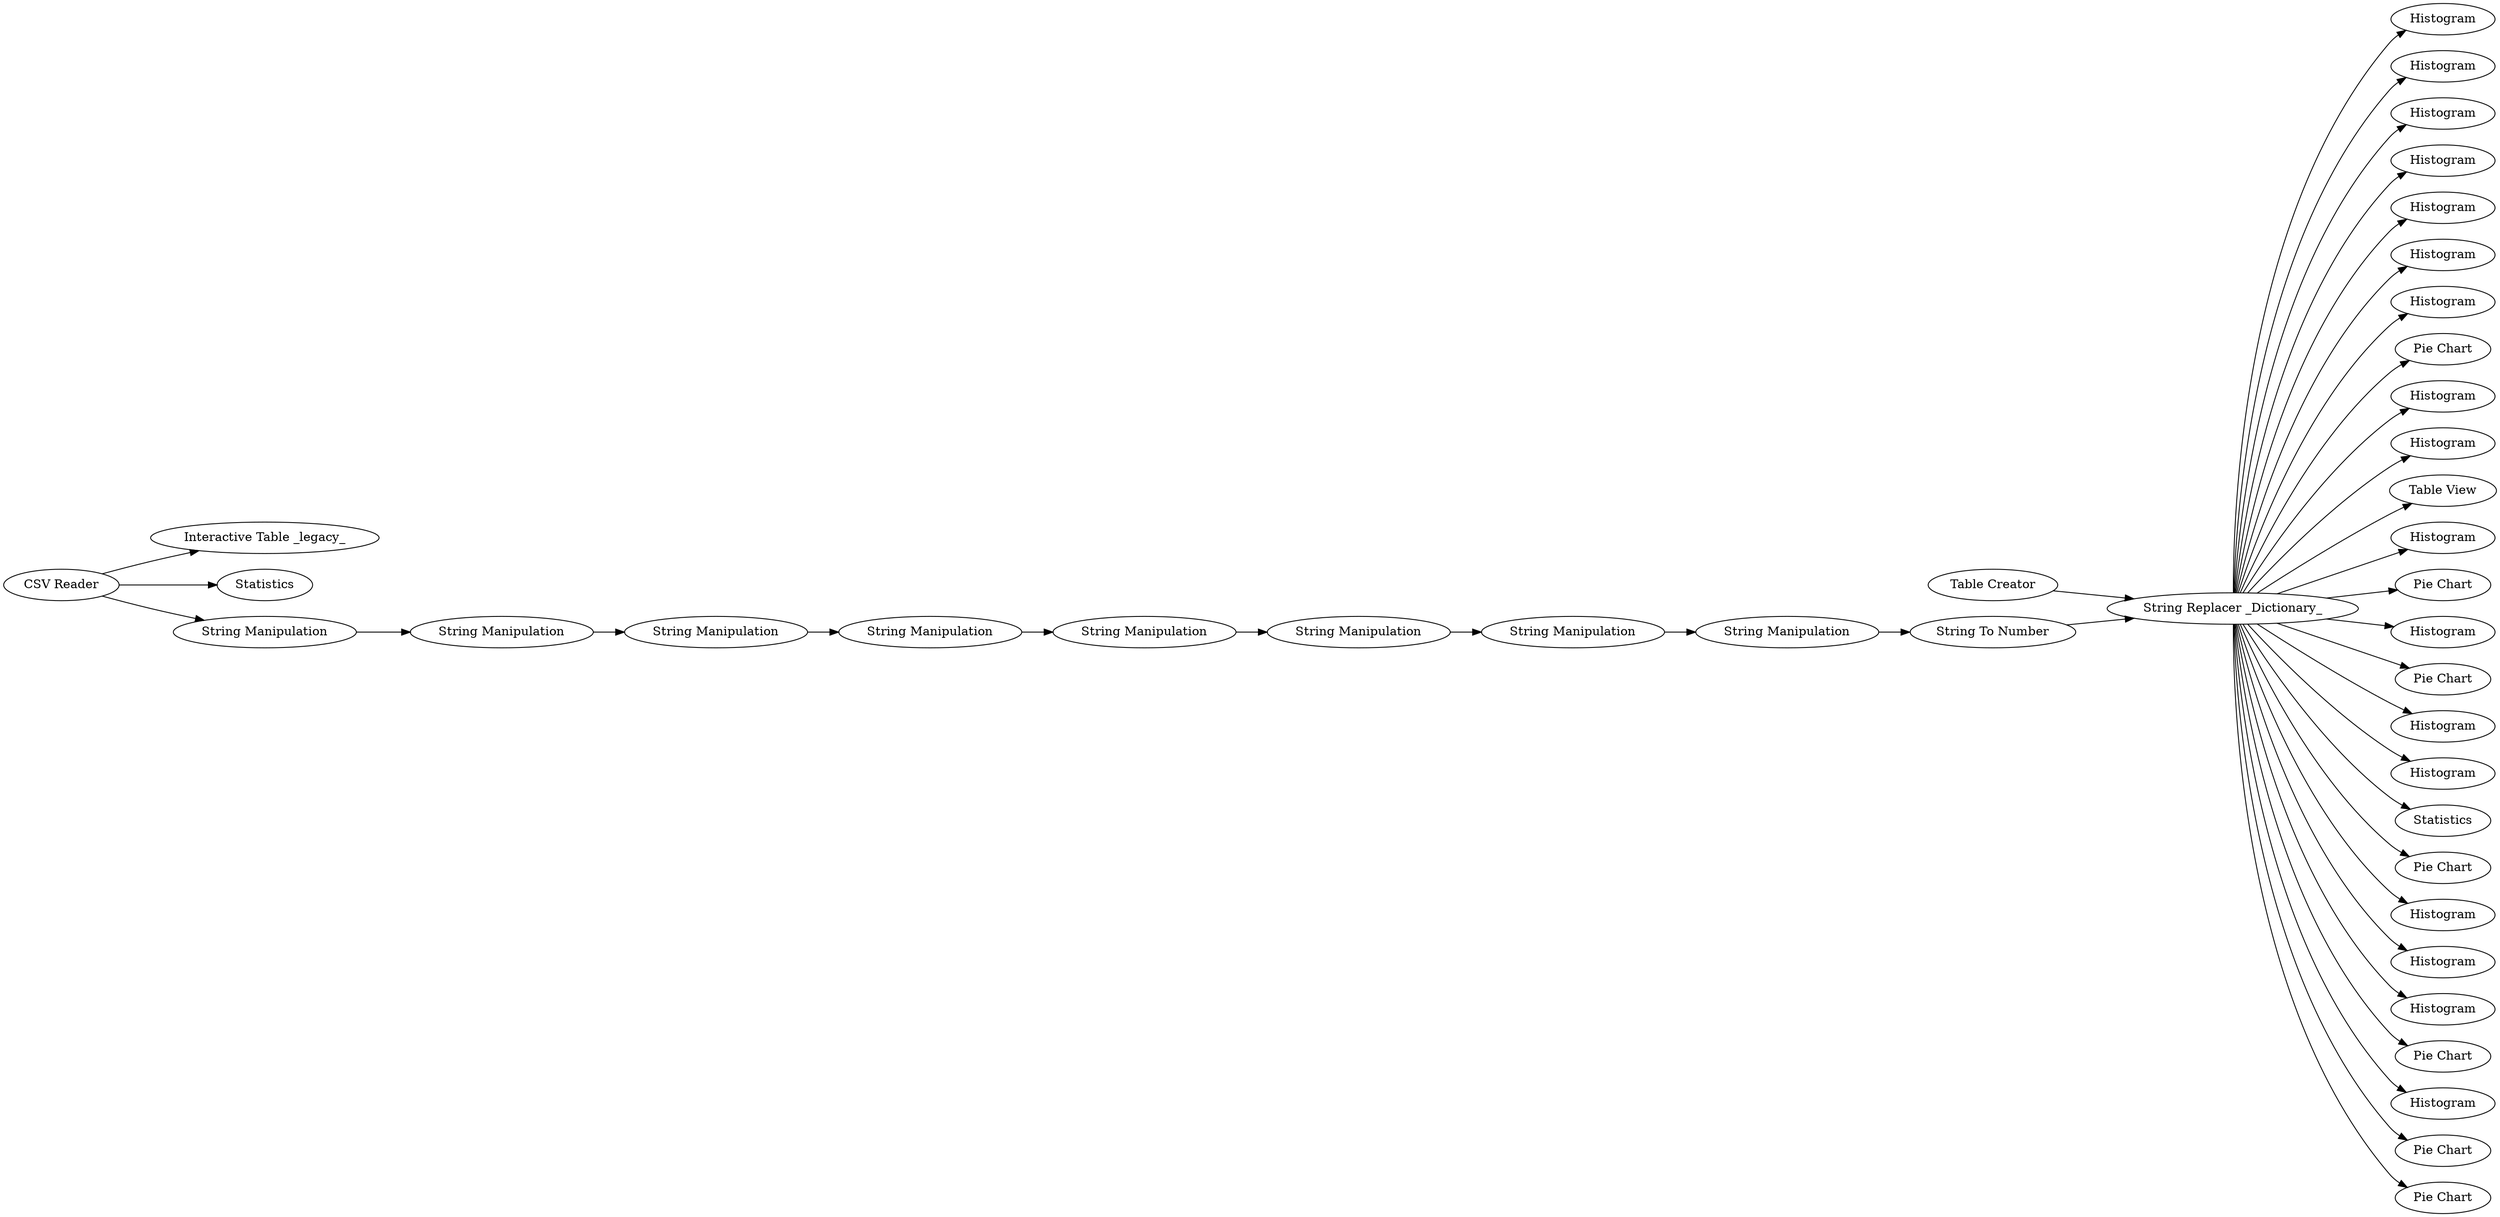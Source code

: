 digraph {
	5 -> 8
	6 -> 5
	5 -> 16
	5 -> 25
	5 -> 36
	4 -> 5
	5 -> 17
	5 -> 22
	31 -> 43
	45 -> 4
	5 -> 12
	5 -> 40
	5 -> 41
	5 -> 24
	5 -> 37
	5 -> 20
	30 -> 31
	43 -> 45
	5 -> 28
	5 -> 35
	5 -> 26
	5 -> 15
	1 -> 2
	5 -> 42
	10 -> 11
	5 -> 38
	5 -> 14
	1 -> 3
	5 -> 18
	5 -> 13
	5 -> 21
	1 -> 7
	7 -> 9
	5 -> 39
	5 -> 27
	5 -> 23
	9 -> 10
	11 -> 30
	5 -> 19
	27 [label=Histogram]
	7 [label="String Manipulation"]
	9 [label="String Manipulation"]
	45 [label="String Manipulation"]
	21 [label=Histogram]
	18 [label=Histogram]
	26 [label="Pie Chart"]
	8 [label=Histogram]
	17 [label=Histogram]
	3 [label=Statistics]
	19 [label="Pie Chart"]
	24 [label=Histogram]
	41 [label=Histogram]
	31 [label="String Manipulation"]
	6 [label="Table Creator"]
	15 [label=Histogram]
	25 [label=Histogram]
	12 [label=Histogram]
	10 [label="String Manipulation"]
	16 [label=Histogram]
	1 [label="CSV Reader"]
	42 [label=Histogram]
	22 [label=Histogram]
	28 [label="Pie Chart"]
	23 [label="Pie Chart"]
	4 [label="String To Number"]
	11 [label="String Manipulation"]
	14 [label="Pie Chart"]
	38 [label=Statistics]
	5 [label="String Replacer _Dictionary_"]
	13 [label=Histogram]
	20 [label=Histogram]
	35 [label=Histogram]
	43 [label="String Manipulation"]
	36 [label=Histogram]
	40 [label="Pie Chart"]
	39 [label="Pie Chart"]
	30 [label="String Manipulation"]
	2 [label="Interactive Table _legacy_"]
	37 [label="Table View"]
	rankdir=LR
}

